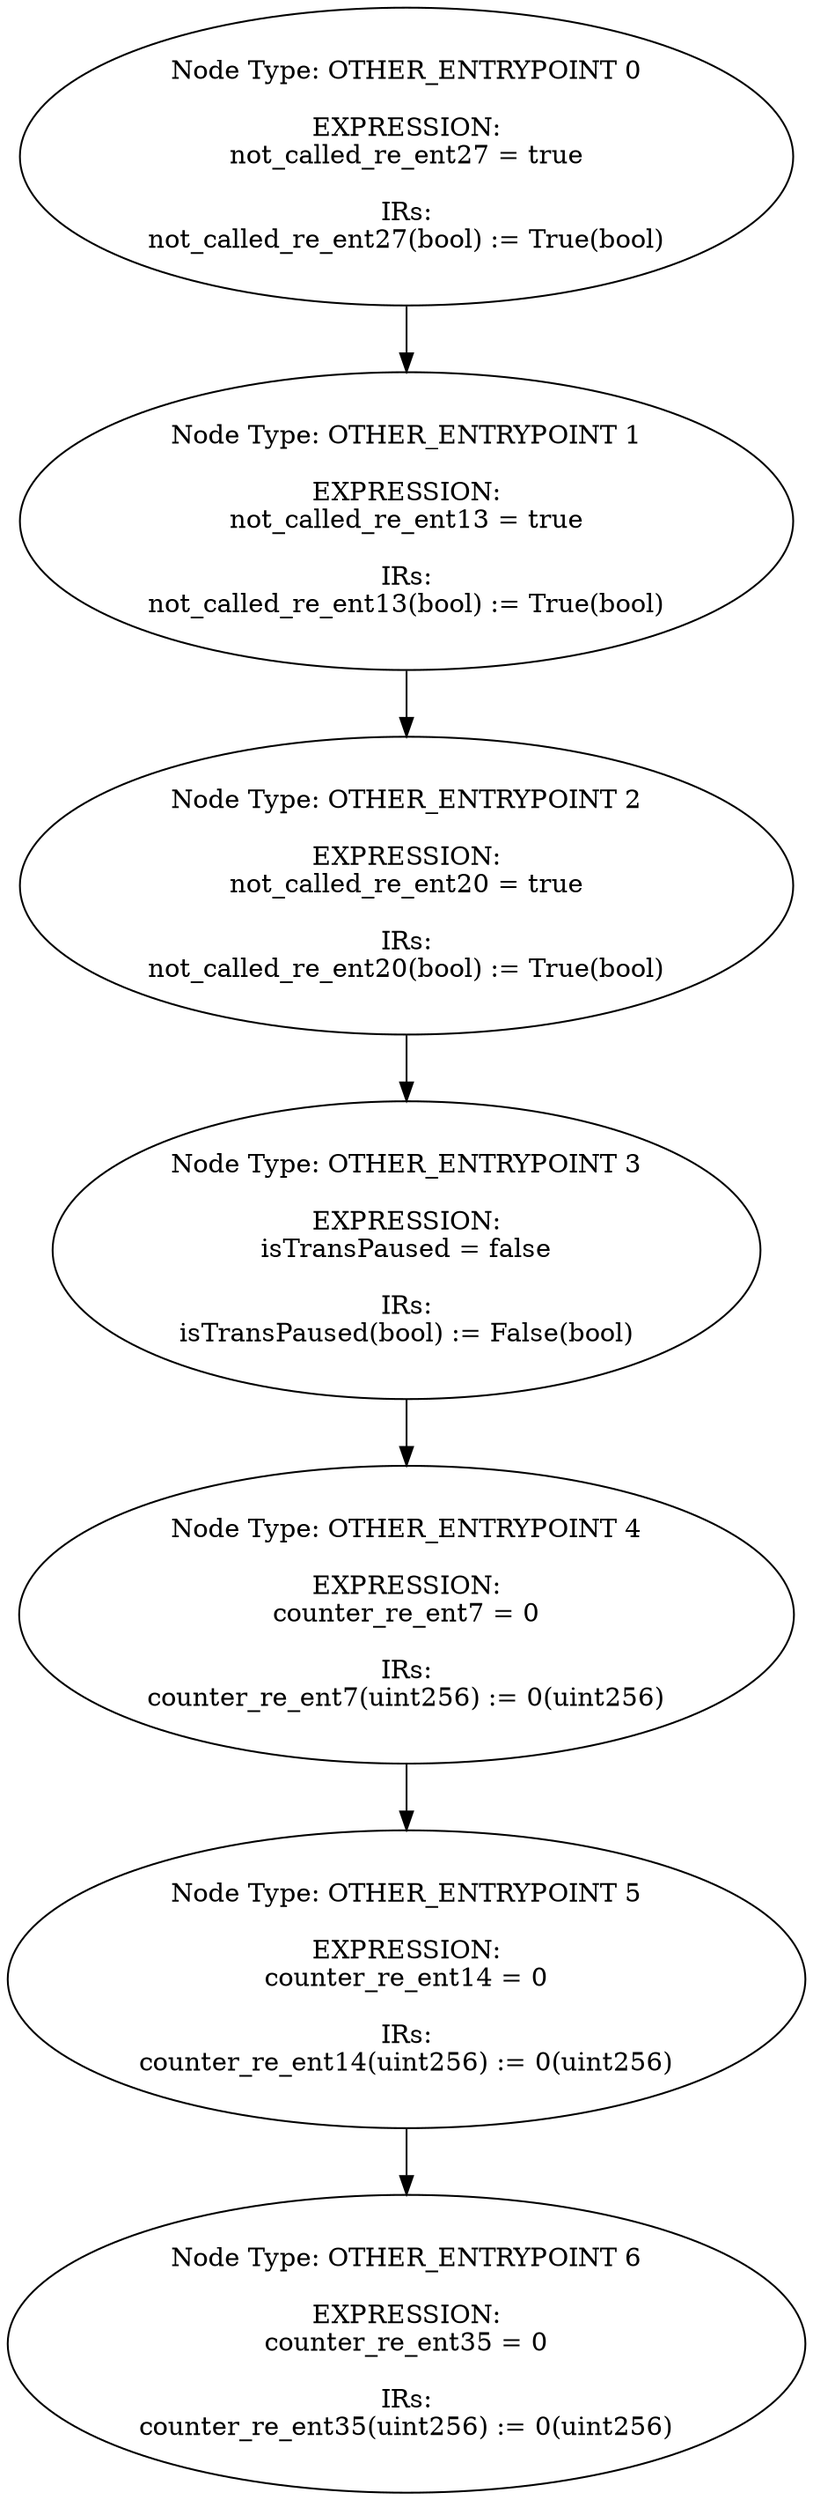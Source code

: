 digraph{
0[label="Node Type: OTHER_ENTRYPOINT 0

EXPRESSION:
not_called_re_ent27 = true

IRs:
not_called_re_ent27(bool) := True(bool)"];
0->1;
1[label="Node Type: OTHER_ENTRYPOINT 1

EXPRESSION:
not_called_re_ent13 = true

IRs:
not_called_re_ent13(bool) := True(bool)"];
1->2;
2[label="Node Type: OTHER_ENTRYPOINT 2

EXPRESSION:
not_called_re_ent20 = true

IRs:
not_called_re_ent20(bool) := True(bool)"];
2->3;
3[label="Node Type: OTHER_ENTRYPOINT 3

EXPRESSION:
isTransPaused = false

IRs:
isTransPaused(bool) := False(bool)"];
3->4;
4[label="Node Type: OTHER_ENTRYPOINT 4

EXPRESSION:
counter_re_ent7 = 0

IRs:
counter_re_ent7(uint256) := 0(uint256)"];
4->5;
5[label="Node Type: OTHER_ENTRYPOINT 5

EXPRESSION:
counter_re_ent14 = 0

IRs:
counter_re_ent14(uint256) := 0(uint256)"];
5->6;
6[label="Node Type: OTHER_ENTRYPOINT 6

EXPRESSION:
counter_re_ent35 = 0

IRs:
counter_re_ent35(uint256) := 0(uint256)"];
}
